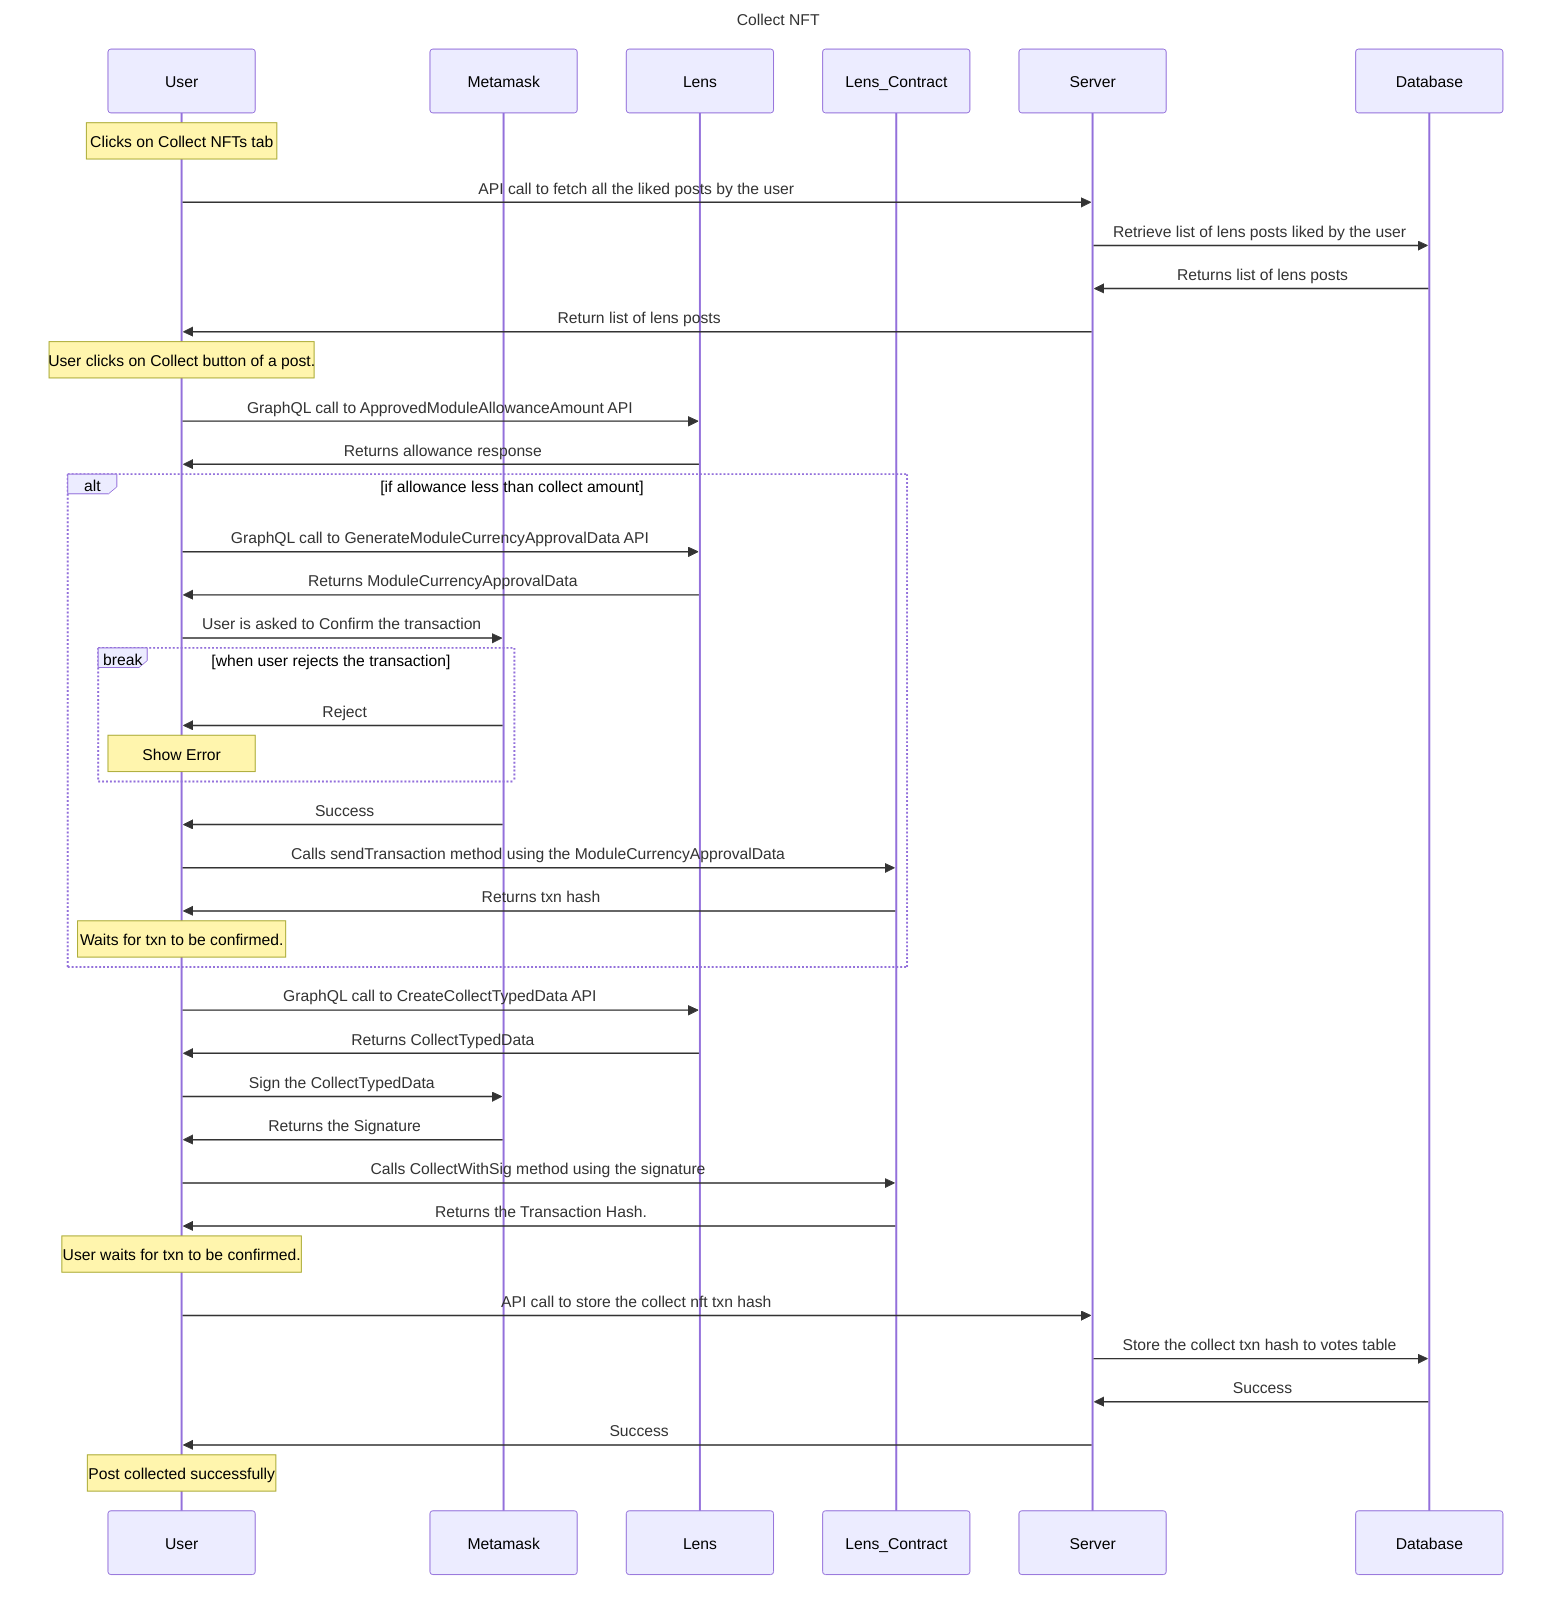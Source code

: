%% Documentation: https://github.com/mermaid-js/mermaid
%% Editor: https://mermaid.live/edit

sequenceDiagram
title Collect NFT
participant User
participant Metamask
participant Lens
participant Lens_Contract
participant Server
participant DB as Database

note over User: Clicks on Collect NFTs tab
User->>Server: API call to fetch all the liked posts by the user
Server->>DB: Retrieve list of lens posts liked by the user
DB->>Server: Returns list of lens posts
Server->>User: Return list of lens posts

note over User: User clicks on Collect button of a post.

User->>Lens: GraphQL call to ApprovedModuleAllowanceAmount API
Lens->>User: Returns allowance response

alt if allowance less than collect amount
    User->>Lens: GraphQL call to GenerateModuleCurrencyApprovalData API
    Lens->>User: Returns ModuleCurrencyApprovalData
    User->>Metamask: User is asked to Confirm the transaction

    break when user rejects the transaction 
        Metamask->>User: Reject
        note over User: Show Error
    end
    Metamask->>User: Success
    User->>Lens_Contract: Calls sendTransaction method using the ModuleCurrencyApprovalData
    Lens_Contract->>User: Returns txn hash
    note over User: Waits for txn to be confirmed.
end
User->>Lens: GraphQL call to CreateCollectTypedData API
Lens->>User: Returns CollectTypedData
User->>Metamask: Sign the CollectTypedData
Metamask->>User: Returns the Signature
User->>Lens_Contract: Calls CollectWithSig method using the signature
Lens_Contract->>User: Returns the Transaction Hash.
note over User: User waits for txn to be confirmed.
User->>Server: API call to store the collect nft txn hash
Server->>DB: Store the collect txn hash to votes table
DB->>Server: Success
Server->>User: Success
note over User: Post collected successfully